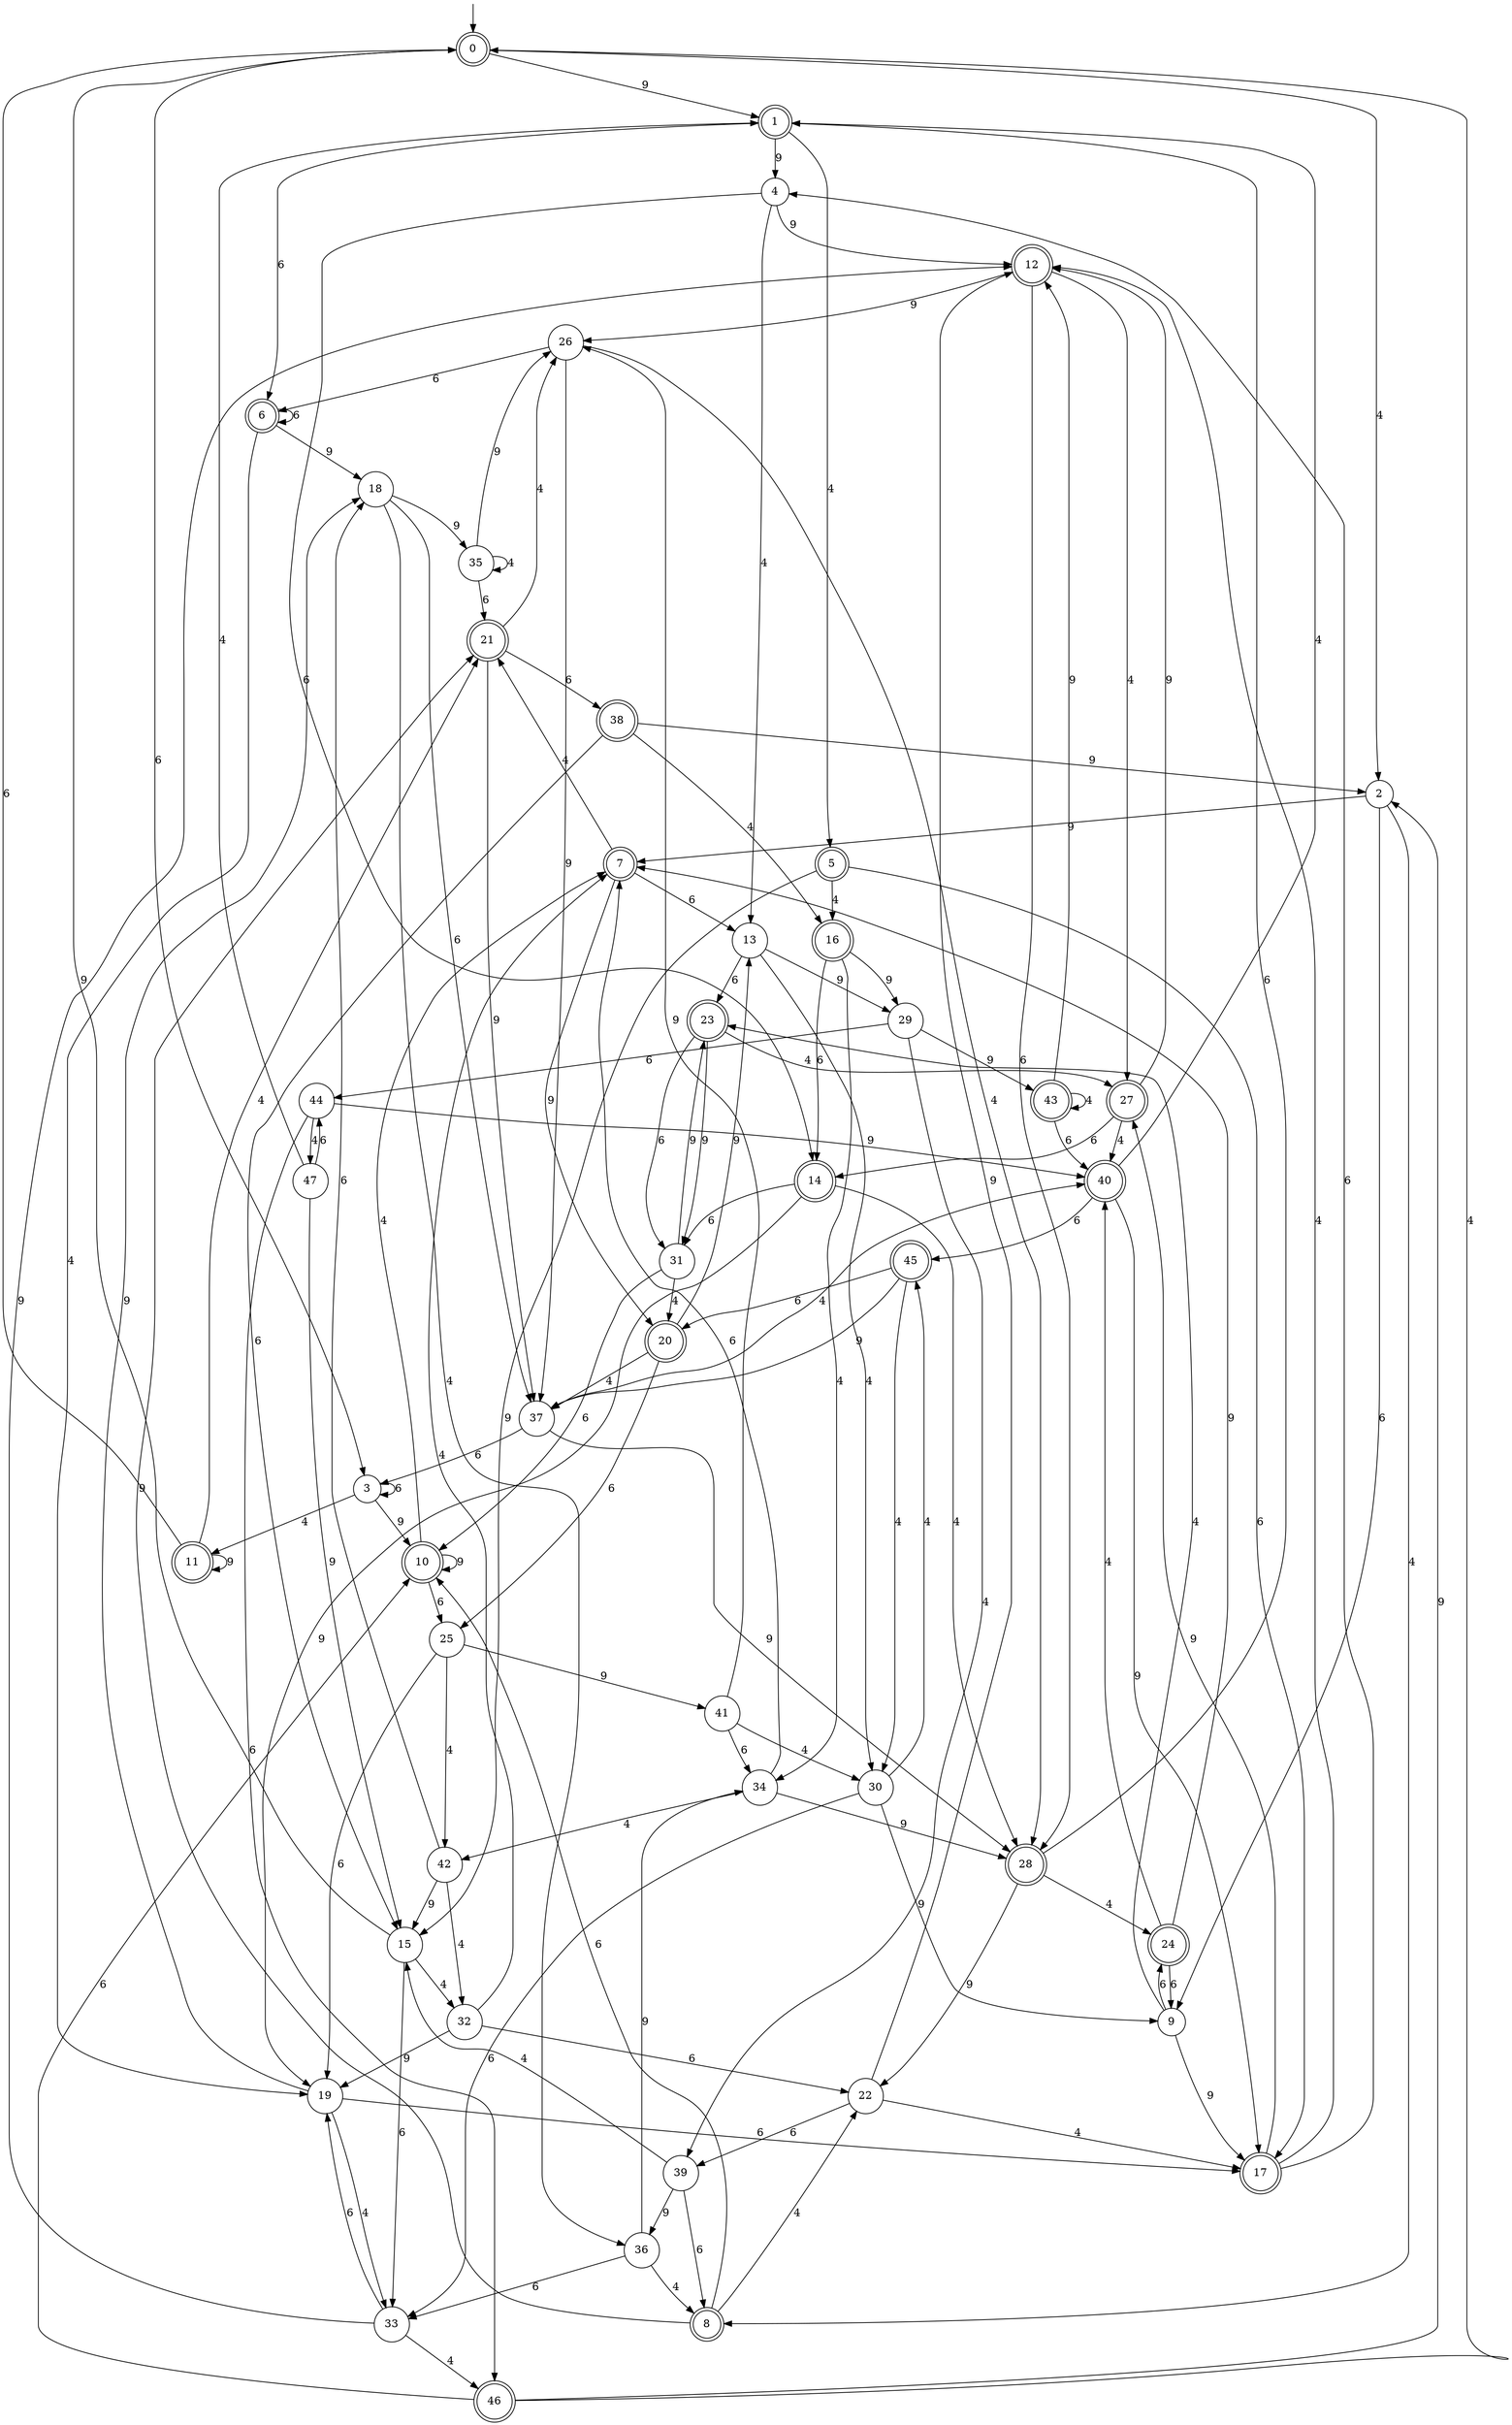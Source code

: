 digraph g {

	s0 [shape="doublecircle" label="0"];
	s1 [shape="doublecircle" label="1"];
	s2 [shape="circle" label="2"];
	s3 [shape="circle" label="3"];
	s4 [shape="circle" label="4"];
	s5 [shape="doublecircle" label="5"];
	s6 [shape="doublecircle" label="6"];
	s7 [shape="doublecircle" label="7"];
	s8 [shape="doublecircle" label="8"];
	s9 [shape="circle" label="9"];
	s10 [shape="doublecircle" label="10"];
	s11 [shape="doublecircle" label="11"];
	s12 [shape="doublecircle" label="12"];
	s13 [shape="circle" label="13"];
	s14 [shape="doublecircle" label="14"];
	s15 [shape="circle" label="15"];
	s16 [shape="doublecircle" label="16"];
	s17 [shape="doublecircle" label="17"];
	s18 [shape="circle" label="18"];
	s19 [shape="circle" label="19"];
	s20 [shape="doublecircle" label="20"];
	s21 [shape="doublecircle" label="21"];
	s22 [shape="circle" label="22"];
	s23 [shape="doublecircle" label="23"];
	s24 [shape="doublecircle" label="24"];
	s25 [shape="circle" label="25"];
	s26 [shape="circle" label="26"];
	s27 [shape="doublecircle" label="27"];
	s28 [shape="doublecircle" label="28"];
	s29 [shape="circle" label="29"];
	s30 [shape="circle" label="30"];
	s31 [shape="circle" label="31"];
	s32 [shape="circle" label="32"];
	s33 [shape="circle" label="33"];
	s34 [shape="circle" label="34"];
	s35 [shape="circle" label="35"];
	s36 [shape="circle" label="36"];
	s37 [shape="circle" label="37"];
	s38 [shape="doublecircle" label="38"];
	s39 [shape="circle" label="39"];
	s40 [shape="doublecircle" label="40"];
	s41 [shape="circle" label="41"];
	s42 [shape="circle" label="42"];
	s43 [shape="doublecircle" label="43"];
	s44 [shape="circle" label="44"];
	s45 [shape="doublecircle" label="45"];
	s46 [shape="doublecircle" label="46"];
	s47 [shape="circle" label="47"];
	s0 -> s1 [label="9"];
	s0 -> s2 [label="4"];
	s0 -> s3 [label="6"];
	s1 -> s4 [label="9"];
	s1 -> s5 [label="4"];
	s1 -> s6 [label="6"];
	s2 -> s7 [label="9"];
	s2 -> s8 [label="4"];
	s2 -> s9 [label="6"];
	s3 -> s10 [label="9"];
	s3 -> s11 [label="4"];
	s3 -> s3 [label="6"];
	s4 -> s12 [label="9"];
	s4 -> s13 [label="4"];
	s4 -> s14 [label="6"];
	s5 -> s15 [label="9"];
	s5 -> s16 [label="4"];
	s5 -> s17 [label="6"];
	s6 -> s18 [label="9"];
	s6 -> s19 [label="4"];
	s6 -> s6 [label="6"];
	s7 -> s20 [label="9"];
	s7 -> s21 [label="4"];
	s7 -> s13 [label="6"];
	s8 -> s21 [label="9"];
	s8 -> s22 [label="4"];
	s8 -> s10 [label="6"];
	s9 -> s17 [label="9"];
	s9 -> s23 [label="4"];
	s9 -> s24 [label="6"];
	s10 -> s10 [label="9"];
	s10 -> s7 [label="4"];
	s10 -> s25 [label="6"];
	s11 -> s11 [label="9"];
	s11 -> s21 [label="4"];
	s11 -> s0 [label="6"];
	s12 -> s26 [label="9"];
	s12 -> s27 [label="4"];
	s12 -> s28 [label="6"];
	s13 -> s29 [label="9"];
	s13 -> s30 [label="4"];
	s13 -> s23 [label="6"];
	s14 -> s19 [label="9"];
	s14 -> s28 [label="4"];
	s14 -> s31 [label="6"];
	s15 -> s0 [label="9"];
	s15 -> s32 [label="4"];
	s15 -> s33 [label="6"];
	s16 -> s29 [label="9"];
	s16 -> s34 [label="4"];
	s16 -> s14 [label="6"];
	s17 -> s27 [label="9"];
	s17 -> s12 [label="4"];
	s17 -> s4 [label="6"];
	s18 -> s35 [label="9"];
	s18 -> s36 [label="4"];
	s18 -> s37 [label="6"];
	s19 -> s18 [label="9"];
	s19 -> s33 [label="4"];
	s19 -> s17 [label="6"];
	s20 -> s13 [label="9"];
	s20 -> s37 [label="4"];
	s20 -> s25 [label="6"];
	s21 -> s37 [label="9"];
	s21 -> s26 [label="4"];
	s21 -> s38 [label="6"];
	s22 -> s12 [label="9"];
	s22 -> s17 [label="4"];
	s22 -> s39 [label="6"];
	s23 -> s31 [label="9"];
	s23 -> s27 [label="4"];
	s23 -> s31 [label="6"];
	s24 -> s7 [label="9"];
	s24 -> s40 [label="4"];
	s24 -> s9 [label="6"];
	s25 -> s41 [label="9"];
	s25 -> s42 [label="4"];
	s25 -> s19 [label="6"];
	s26 -> s37 [label="9"];
	s26 -> s28 [label="4"];
	s26 -> s6 [label="6"];
	s27 -> s12 [label="9"];
	s27 -> s40 [label="4"];
	s27 -> s14 [label="6"];
	s28 -> s22 [label="9"];
	s28 -> s24 [label="4"];
	s28 -> s1 [label="6"];
	s29 -> s43 [label="9"];
	s29 -> s39 [label="4"];
	s29 -> s44 [label="6"];
	s30 -> s9 [label="9"];
	s30 -> s45 [label="4"];
	s30 -> s33 [label="6"];
	s31 -> s23 [label="9"];
	s31 -> s20 [label="4"];
	s31 -> s10 [label="6"];
	s32 -> s19 [label="9"];
	s32 -> s7 [label="4"];
	s32 -> s22 [label="6"];
	s33 -> s12 [label="9"];
	s33 -> s46 [label="4"];
	s33 -> s19 [label="6"];
	s34 -> s28 [label="9"];
	s34 -> s42 [label="4"];
	s34 -> s7 [label="6"];
	s35 -> s26 [label="9"];
	s35 -> s35 [label="4"];
	s35 -> s21 [label="6"];
	s36 -> s34 [label="9"];
	s36 -> s8 [label="4"];
	s36 -> s33 [label="6"];
	s37 -> s28 [label="9"];
	s37 -> s40 [label="4"];
	s37 -> s3 [label="6"];
	s38 -> s2 [label="9"];
	s38 -> s16 [label="4"];
	s38 -> s15 [label="6"];
	s39 -> s36 [label="9"];
	s39 -> s15 [label="4"];
	s39 -> s8 [label="6"];
	s40 -> s17 [label="9"];
	s40 -> s1 [label="4"];
	s40 -> s45 [label="6"];
	s41 -> s26 [label="9"];
	s41 -> s30 [label="4"];
	s41 -> s34 [label="6"];
	s42 -> s15 [label="9"];
	s42 -> s32 [label="4"];
	s42 -> s18 [label="6"];
	s43 -> s12 [label="9"];
	s43 -> s43 [label="4"];
	s43 -> s40 [label="6"];
	s44 -> s40 [label="9"];
	s44 -> s47 [label="4"];
	s44 -> s46 [label="6"];
	s45 -> s37 [label="9"];
	s45 -> s30 [label="4"];
	s45 -> s20 [label="6"];
	s46 -> s2 [label="9"];
	s46 -> s0 [label="4"];
	s46 -> s10 [label="6"];
	s47 -> s15 [label="9"];
	s47 -> s1 [label="4"];
	s47 -> s44 [label="6"];

__start0 [label="" shape="none" width="0" height="0"];
__start0 -> s0;

}
